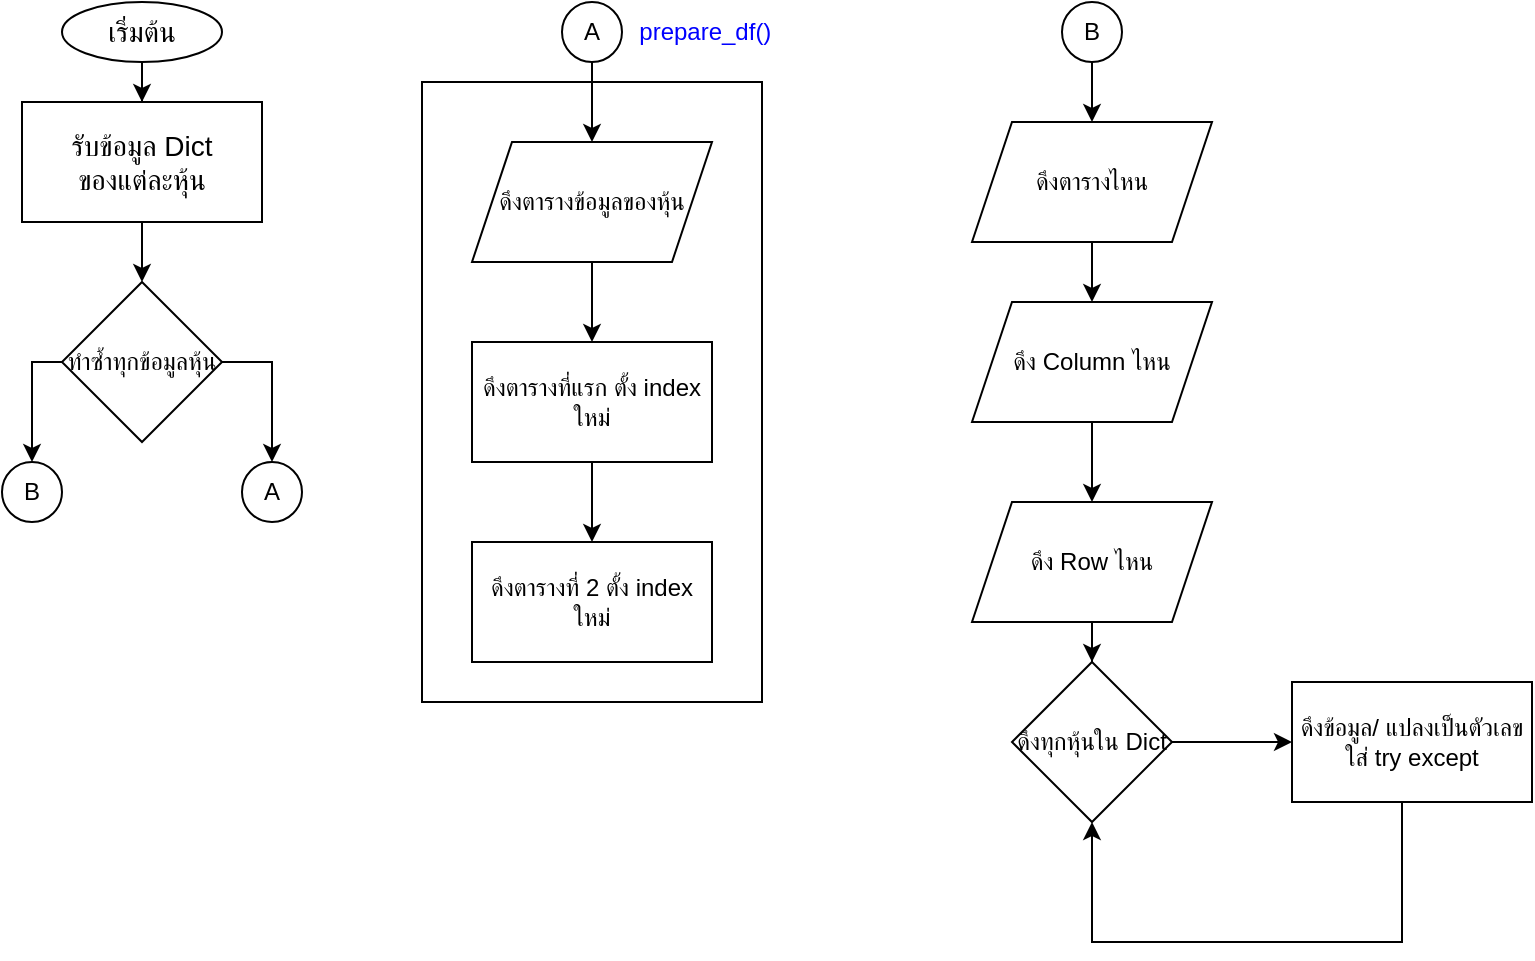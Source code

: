<mxfile version="22.0.2" type="github">
  <diagram name="Page-1" id="ZOz0V-tBQhRUc9CVFgcs">
    <mxGraphModel dx="1852" dy="569" grid="1" gridSize="10" guides="1" tooltips="1" connect="1" arrows="1" fold="1" page="1" pageScale="1" pageWidth="850" pageHeight="1100" math="0" shadow="0">
      <root>
        <mxCell id="0" />
        <mxCell id="1" parent="0" />
        <mxCell id="Bpo2pXbRXyXROc6AZWLJ-13" value="" style="rounded=0;whiteSpace=wrap;html=1;" parent="1" vertex="1">
          <mxGeometry x="-640" y="50" width="170" height="310" as="geometry" />
        </mxCell>
        <mxCell id="reax18zM3HUMYN1Fc1aP-3" value="" style="edgeStyle=orthogonalEdgeStyle;rounded=0;orthogonalLoop=1;jettySize=auto;html=1;" parent="1" source="reax18zM3HUMYN1Fc1aP-1" target="reax18zM3HUMYN1Fc1aP-2" edge="1">
          <mxGeometry relative="1" as="geometry" />
        </mxCell>
        <mxCell id="reax18zM3HUMYN1Fc1aP-1" value="&lt;font style=&quot;font-size: 14px;&quot;&gt;เริ่มต้น&lt;/font&gt;" style="ellipse;whiteSpace=wrap;html=1;" parent="1" vertex="1">
          <mxGeometry x="-820" y="10" width="80" height="30" as="geometry" />
        </mxCell>
        <mxCell id="Bpo2pXbRXyXROc6AZWLJ-3" value="" style="edgeStyle=orthogonalEdgeStyle;rounded=0;orthogonalLoop=1;jettySize=auto;html=1;" parent="1" source="reax18zM3HUMYN1Fc1aP-2" target="Bpo2pXbRXyXROc6AZWLJ-2" edge="1">
          <mxGeometry relative="1" as="geometry" />
        </mxCell>
        <mxCell id="reax18zM3HUMYN1Fc1aP-2" value="&lt;font style=&quot;font-size: 14px;&quot;&gt;รับข้อมูล Dict &lt;br&gt;ของแต่ละหุ้น&lt;/font&gt;" style="whiteSpace=wrap;html=1;" parent="1" vertex="1">
          <mxGeometry x="-840" y="60" width="120" height="60" as="geometry" />
        </mxCell>
        <mxCell id="Bpo2pXbRXyXROc6AZWLJ-5" value="" style="edgeStyle=orthogonalEdgeStyle;rounded=0;orthogonalLoop=1;jettySize=auto;html=1;" parent="1" source="Bpo2pXbRXyXROc6AZWLJ-2" target="Bpo2pXbRXyXROc6AZWLJ-4" edge="1">
          <mxGeometry relative="1" as="geometry" />
        </mxCell>
        <mxCell id="Bpo2pXbRXyXROc6AZWLJ-2" value="ทำซ้ำทุกข้อมูลหุ้น" style="rhombus;whiteSpace=wrap;html=1;" parent="1" vertex="1">
          <mxGeometry x="-820" y="150" width="80" height="80" as="geometry" />
        </mxCell>
        <mxCell id="Bpo2pXbRXyXROc6AZWLJ-4" value="A" style="ellipse;whiteSpace=wrap;html=1;" parent="1" vertex="1">
          <mxGeometry x="-730" y="240" width="30" height="30" as="geometry" />
        </mxCell>
        <mxCell id="Bpo2pXbRXyXROc6AZWLJ-8" value="" style="edgeStyle=orthogonalEdgeStyle;rounded=0;orthogonalLoop=1;jettySize=auto;html=1;" parent="1" source="Bpo2pXbRXyXROc6AZWLJ-6" target="Bpo2pXbRXyXROc6AZWLJ-7" edge="1">
          <mxGeometry relative="1" as="geometry" />
        </mxCell>
        <mxCell id="Bpo2pXbRXyXROc6AZWLJ-6" value="A" style="ellipse;whiteSpace=wrap;html=1;" parent="1" vertex="1">
          <mxGeometry x="-570" y="10" width="30" height="30" as="geometry" />
        </mxCell>
        <mxCell id="Bpo2pXbRXyXROc6AZWLJ-10" value="" style="edgeStyle=orthogonalEdgeStyle;rounded=0;orthogonalLoop=1;jettySize=auto;html=1;" parent="1" source="Bpo2pXbRXyXROc6AZWLJ-7" target="Bpo2pXbRXyXROc6AZWLJ-9" edge="1">
          <mxGeometry relative="1" as="geometry" />
        </mxCell>
        <mxCell id="Bpo2pXbRXyXROc6AZWLJ-7" value="ดึงตารางข้อมูลของหุ้น" style="shape=parallelogram;perimeter=parallelogramPerimeter;whiteSpace=wrap;html=1;fixedSize=1;" parent="1" vertex="1">
          <mxGeometry x="-615" y="80" width="120" height="60" as="geometry" />
        </mxCell>
        <mxCell id="Bpo2pXbRXyXROc6AZWLJ-12" value="" style="edgeStyle=orthogonalEdgeStyle;rounded=0;orthogonalLoop=1;jettySize=auto;html=1;" parent="1" source="Bpo2pXbRXyXROc6AZWLJ-9" target="Bpo2pXbRXyXROc6AZWLJ-11" edge="1">
          <mxGeometry relative="1" as="geometry" />
        </mxCell>
        <mxCell id="Bpo2pXbRXyXROc6AZWLJ-9" value="ดึงตารางที่แรก ตั้ง index ใหม่" style="whiteSpace=wrap;html=1;" parent="1" vertex="1">
          <mxGeometry x="-615" y="180" width="120" height="60" as="geometry" />
        </mxCell>
        <mxCell id="Bpo2pXbRXyXROc6AZWLJ-11" value="ดึงตารางที่ 2 ตั้ง index ใหม่" style="whiteSpace=wrap;html=1;" parent="1" vertex="1">
          <mxGeometry x="-615" y="280" width="120" height="60" as="geometry" />
        </mxCell>
        <mxCell id="Bpo2pXbRXyXROc6AZWLJ-14" value="&amp;nbsp;prepare_df()" style="text;html=1;strokeColor=none;fillColor=none;align=center;verticalAlign=middle;whiteSpace=wrap;rounded=0;fontColor=#0000FF;" parent="1" vertex="1">
          <mxGeometry x="-530" y="10" width="60" height="30" as="geometry" />
        </mxCell>
        <mxCell id="JddpQWp5IYRVzItjy0Sk-1" value="B" style="ellipse;whiteSpace=wrap;html=1;" vertex="1" parent="1">
          <mxGeometry x="-850" y="240" width="30" height="30" as="geometry" />
        </mxCell>
        <mxCell id="JddpQWp5IYRVzItjy0Sk-8" value="" style="endArrow=classic;html=1;rounded=0;edgeStyle=orthogonalEdgeStyle;exitX=0;exitY=0.5;exitDx=0;exitDy=0;entryX=0.5;entryY=0;entryDx=0;entryDy=0;" edge="1" parent="1" source="Bpo2pXbRXyXROc6AZWLJ-2" target="JddpQWp5IYRVzItjy0Sk-1">
          <mxGeometry width="50" height="50" relative="1" as="geometry">
            <mxPoint x="-780" y="390" as="sourcePoint" />
            <mxPoint x="-730" y="340" as="targetPoint" />
          </mxGeometry>
        </mxCell>
        <mxCell id="JddpQWp5IYRVzItjy0Sk-11" value="" style="edgeStyle=orthogonalEdgeStyle;rounded=0;orthogonalLoop=1;jettySize=auto;html=1;" edge="1" parent="1" source="JddpQWp5IYRVzItjy0Sk-9" target="JddpQWp5IYRVzItjy0Sk-10">
          <mxGeometry relative="1" as="geometry" />
        </mxCell>
        <mxCell id="JddpQWp5IYRVzItjy0Sk-9" value="B" style="ellipse;whiteSpace=wrap;html=1;" vertex="1" parent="1">
          <mxGeometry x="-320" y="10" width="30" height="30" as="geometry" />
        </mxCell>
        <mxCell id="JddpQWp5IYRVzItjy0Sk-14" value="" style="edgeStyle=orthogonalEdgeStyle;rounded=0;orthogonalLoop=1;jettySize=auto;html=1;" edge="1" parent="1" source="JddpQWp5IYRVzItjy0Sk-10" target="JddpQWp5IYRVzItjy0Sk-13">
          <mxGeometry relative="1" as="geometry" />
        </mxCell>
        <mxCell id="JddpQWp5IYRVzItjy0Sk-10" value="ดึงตารางไหน" style="shape=parallelogram;perimeter=parallelogramPerimeter;whiteSpace=wrap;html=1;fixedSize=1;" vertex="1" parent="1">
          <mxGeometry x="-365" y="70" width="120" height="60" as="geometry" />
        </mxCell>
        <mxCell id="JddpQWp5IYRVzItjy0Sk-16" value="" style="edgeStyle=orthogonalEdgeStyle;rounded=0;orthogonalLoop=1;jettySize=auto;html=1;" edge="1" parent="1" source="JddpQWp5IYRVzItjy0Sk-13" target="JddpQWp5IYRVzItjy0Sk-15">
          <mxGeometry relative="1" as="geometry" />
        </mxCell>
        <mxCell id="JddpQWp5IYRVzItjy0Sk-13" value="ดึง Column ไหน" style="shape=parallelogram;perimeter=parallelogramPerimeter;whiteSpace=wrap;html=1;fixedSize=1;" vertex="1" parent="1">
          <mxGeometry x="-365" y="160" width="120" height="60" as="geometry" />
        </mxCell>
        <mxCell id="JddpQWp5IYRVzItjy0Sk-18" value="" style="edgeStyle=orthogonalEdgeStyle;rounded=0;orthogonalLoop=1;jettySize=auto;html=1;" edge="1" parent="1" source="JddpQWp5IYRVzItjy0Sk-15" target="JddpQWp5IYRVzItjy0Sk-17">
          <mxGeometry relative="1" as="geometry" />
        </mxCell>
        <mxCell id="JddpQWp5IYRVzItjy0Sk-15" value="ดึง Row ไหน" style="shape=parallelogram;perimeter=parallelogramPerimeter;whiteSpace=wrap;html=1;fixedSize=1;" vertex="1" parent="1">
          <mxGeometry x="-365" y="260" width="120" height="60" as="geometry" />
        </mxCell>
        <mxCell id="JddpQWp5IYRVzItjy0Sk-20" value="" style="edgeStyle=orthogonalEdgeStyle;rounded=0;orthogonalLoop=1;jettySize=auto;html=1;" edge="1" parent="1" source="JddpQWp5IYRVzItjy0Sk-17" target="JddpQWp5IYRVzItjy0Sk-19">
          <mxGeometry relative="1" as="geometry" />
        </mxCell>
        <mxCell id="JddpQWp5IYRVzItjy0Sk-17" value="ดึงทุกหุ้นใน Dict" style="rhombus;whiteSpace=wrap;html=1;" vertex="1" parent="1">
          <mxGeometry x="-345" y="340" width="80" height="80" as="geometry" />
        </mxCell>
        <mxCell id="JddpQWp5IYRVzItjy0Sk-19" value="ดึงข้อมูล/ แปลงเป็นตัวเลข ใส่ try except" style="whiteSpace=wrap;html=1;" vertex="1" parent="1">
          <mxGeometry x="-205" y="350" width="120" height="60" as="geometry" />
        </mxCell>
        <mxCell id="JddpQWp5IYRVzItjy0Sk-21" value="" style="endArrow=classic;html=1;rounded=0;edgeStyle=orthogonalEdgeStyle;entryX=0.5;entryY=1;entryDx=0;entryDy=0;exitX=0.5;exitY=1;exitDx=0;exitDy=0;" edge="1" parent="1" source="JddpQWp5IYRVzItjy0Sk-19" target="JddpQWp5IYRVzItjy0Sk-17">
          <mxGeometry width="50" height="50" relative="1" as="geometry">
            <mxPoint x="-150" y="420" as="sourcePoint" />
            <mxPoint x="-310" y="450" as="targetPoint" />
            <Array as="points">
              <mxPoint x="-150" y="410" />
              <mxPoint x="-150" y="480" />
              <mxPoint x="-305" y="480" />
            </Array>
          </mxGeometry>
        </mxCell>
      </root>
    </mxGraphModel>
  </diagram>
</mxfile>
